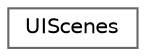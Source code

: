 digraph "Graphical Class Hierarchy"
{
 // LATEX_PDF_SIZE
  bgcolor="transparent";
  edge [fontname=Helvetica,fontsize=10,labelfontname=Helvetica,labelfontsize=10];
  node [fontname=Helvetica,fontsize=10,shape=box,height=0.2,width=0.4];
  rankdir="LR";
  Node0 [id="Node000000",label="UIScenes",height=0.2,width=0.4,color="grey40", fillcolor="white", style="filled",URL="$class_u_i_scenes.html",tooltip=" "];
}
